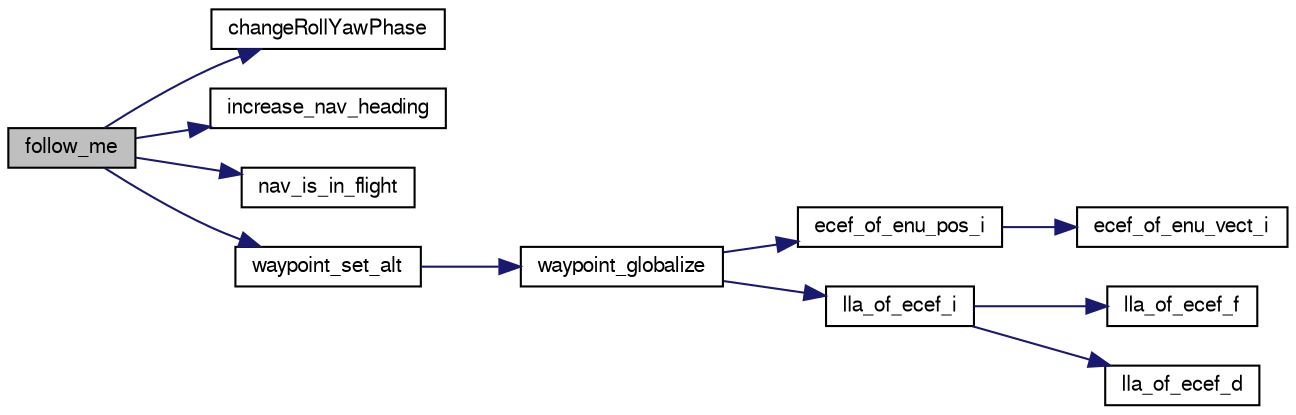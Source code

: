 digraph "follow_me"
{
  edge [fontname="FreeSans",fontsize="10",labelfontname="FreeSans",labelfontsize="10"];
  node [fontname="FreeSans",fontsize="10",shape=record];
  rankdir="LR";
  Node1 [label="follow_me",height=0.2,width=0.4,color="black", fillcolor="grey75", style="filled", fontcolor="black"];
  Node1 -> Node2 [color="midnightblue",fontsize="10",style="solid",fontname="FreeSans"];
  Node2 [label="changeRollYawPhase",height=0.2,width=0.4,color="black", fillcolor="white", style="filled",URL="$stereocam_2stereocam__follow__me_2follow__me_8c.html#a807a6df05b0e6e375ccd7fa2dbc97fff"];
  Node1 -> Node3 [color="midnightblue",fontsize="10",style="solid",fontname="FreeSans"];
  Node3 [label="increase_nav_heading",height=0.2,width=0.4,color="black", fillcolor="white", style="filled",URL="$stereocam_2stereocam__follow__me_2follow__me_8c.html#ae1a9c8254b1c7c3d26e1545b937ed3da"];
  Node1 -> Node4 [color="midnightblue",fontsize="10",style="solid",fontname="FreeSans"];
  Node4 [label="nav_is_in_flight",height=0.2,width=0.4,color="black", fillcolor="white", style="filled",URL="$rotorcraft_2navigation_8c.html#a46063efd4dae5efe23d6c018af1917d1"];
  Node1 -> Node5 [color="midnightblue",fontsize="10",style="solid",fontname="FreeSans"];
  Node5 [label="waypoint_set_alt",height=0.2,width=0.4,color="black", fillcolor="white", style="filled",URL="$nav_2waypoints_8c.html#af3ed05c8671f668d9b6ef54d13d9c8b7",tooltip="Set altitude of waypoint in meters (above reference) "];
  Node5 -> Node6 [color="midnightblue",fontsize="10",style="solid",fontname="FreeSans"];
  Node6 [label="waypoint_globalize",height=0.2,width=0.4,color="black", fillcolor="white", style="filled",URL="$nav_2waypoints_8c.html#a10acece8582506367e9e9df3694bf31b",tooltip="update global LLA coordinates from its ENU coordinates "];
  Node6 -> Node7 [color="midnightblue",fontsize="10",style="solid",fontname="FreeSans"];
  Node7 [label="ecef_of_enu_pos_i",height=0.2,width=0.4,color="black", fillcolor="white", style="filled",URL="$group__math__geodetic__int.html#gaaeff7441301129ca712e828b9b4f474e",tooltip="Convert a local ENU position to ECEF. "];
  Node7 -> Node8 [color="midnightblue",fontsize="10",style="solid",fontname="FreeSans"];
  Node8 [label="ecef_of_enu_vect_i",height=0.2,width=0.4,color="black", fillcolor="white", style="filled",URL="$group__math__geodetic__int.html#gaabe6e63048c95afdffdd4a581dc5f2b8",tooltip="Rotate a vector from ENU to ECEF. "];
  Node6 -> Node9 [color="midnightblue",fontsize="10",style="solid",fontname="FreeSans"];
  Node9 [label="lla_of_ecef_i",height=0.2,width=0.4,color="black", fillcolor="white", style="filled",URL="$group__math__geodetic__int.html#gaea47a32071c2427f895fcb1df32c4e23",tooltip="Convert a ECEF to LLA. "];
  Node9 -> Node10 [color="midnightblue",fontsize="10",style="solid",fontname="FreeSans"];
  Node10 [label="lla_of_ecef_f",height=0.2,width=0.4,color="black", fillcolor="white", style="filled",URL="$pprz__geodetic__float_8c.html#adecd186d51b41b09f0cad928c0d2f68e"];
  Node9 -> Node11 [color="midnightblue",fontsize="10",style="solid",fontname="FreeSans"];
  Node11 [label="lla_of_ecef_d",height=0.2,width=0.4,color="black", fillcolor="white", style="filled",URL="$group__math__geodetic__double.html#ga9d3464ccabcd97db9fb4e1c7d25dfe16"];
}
